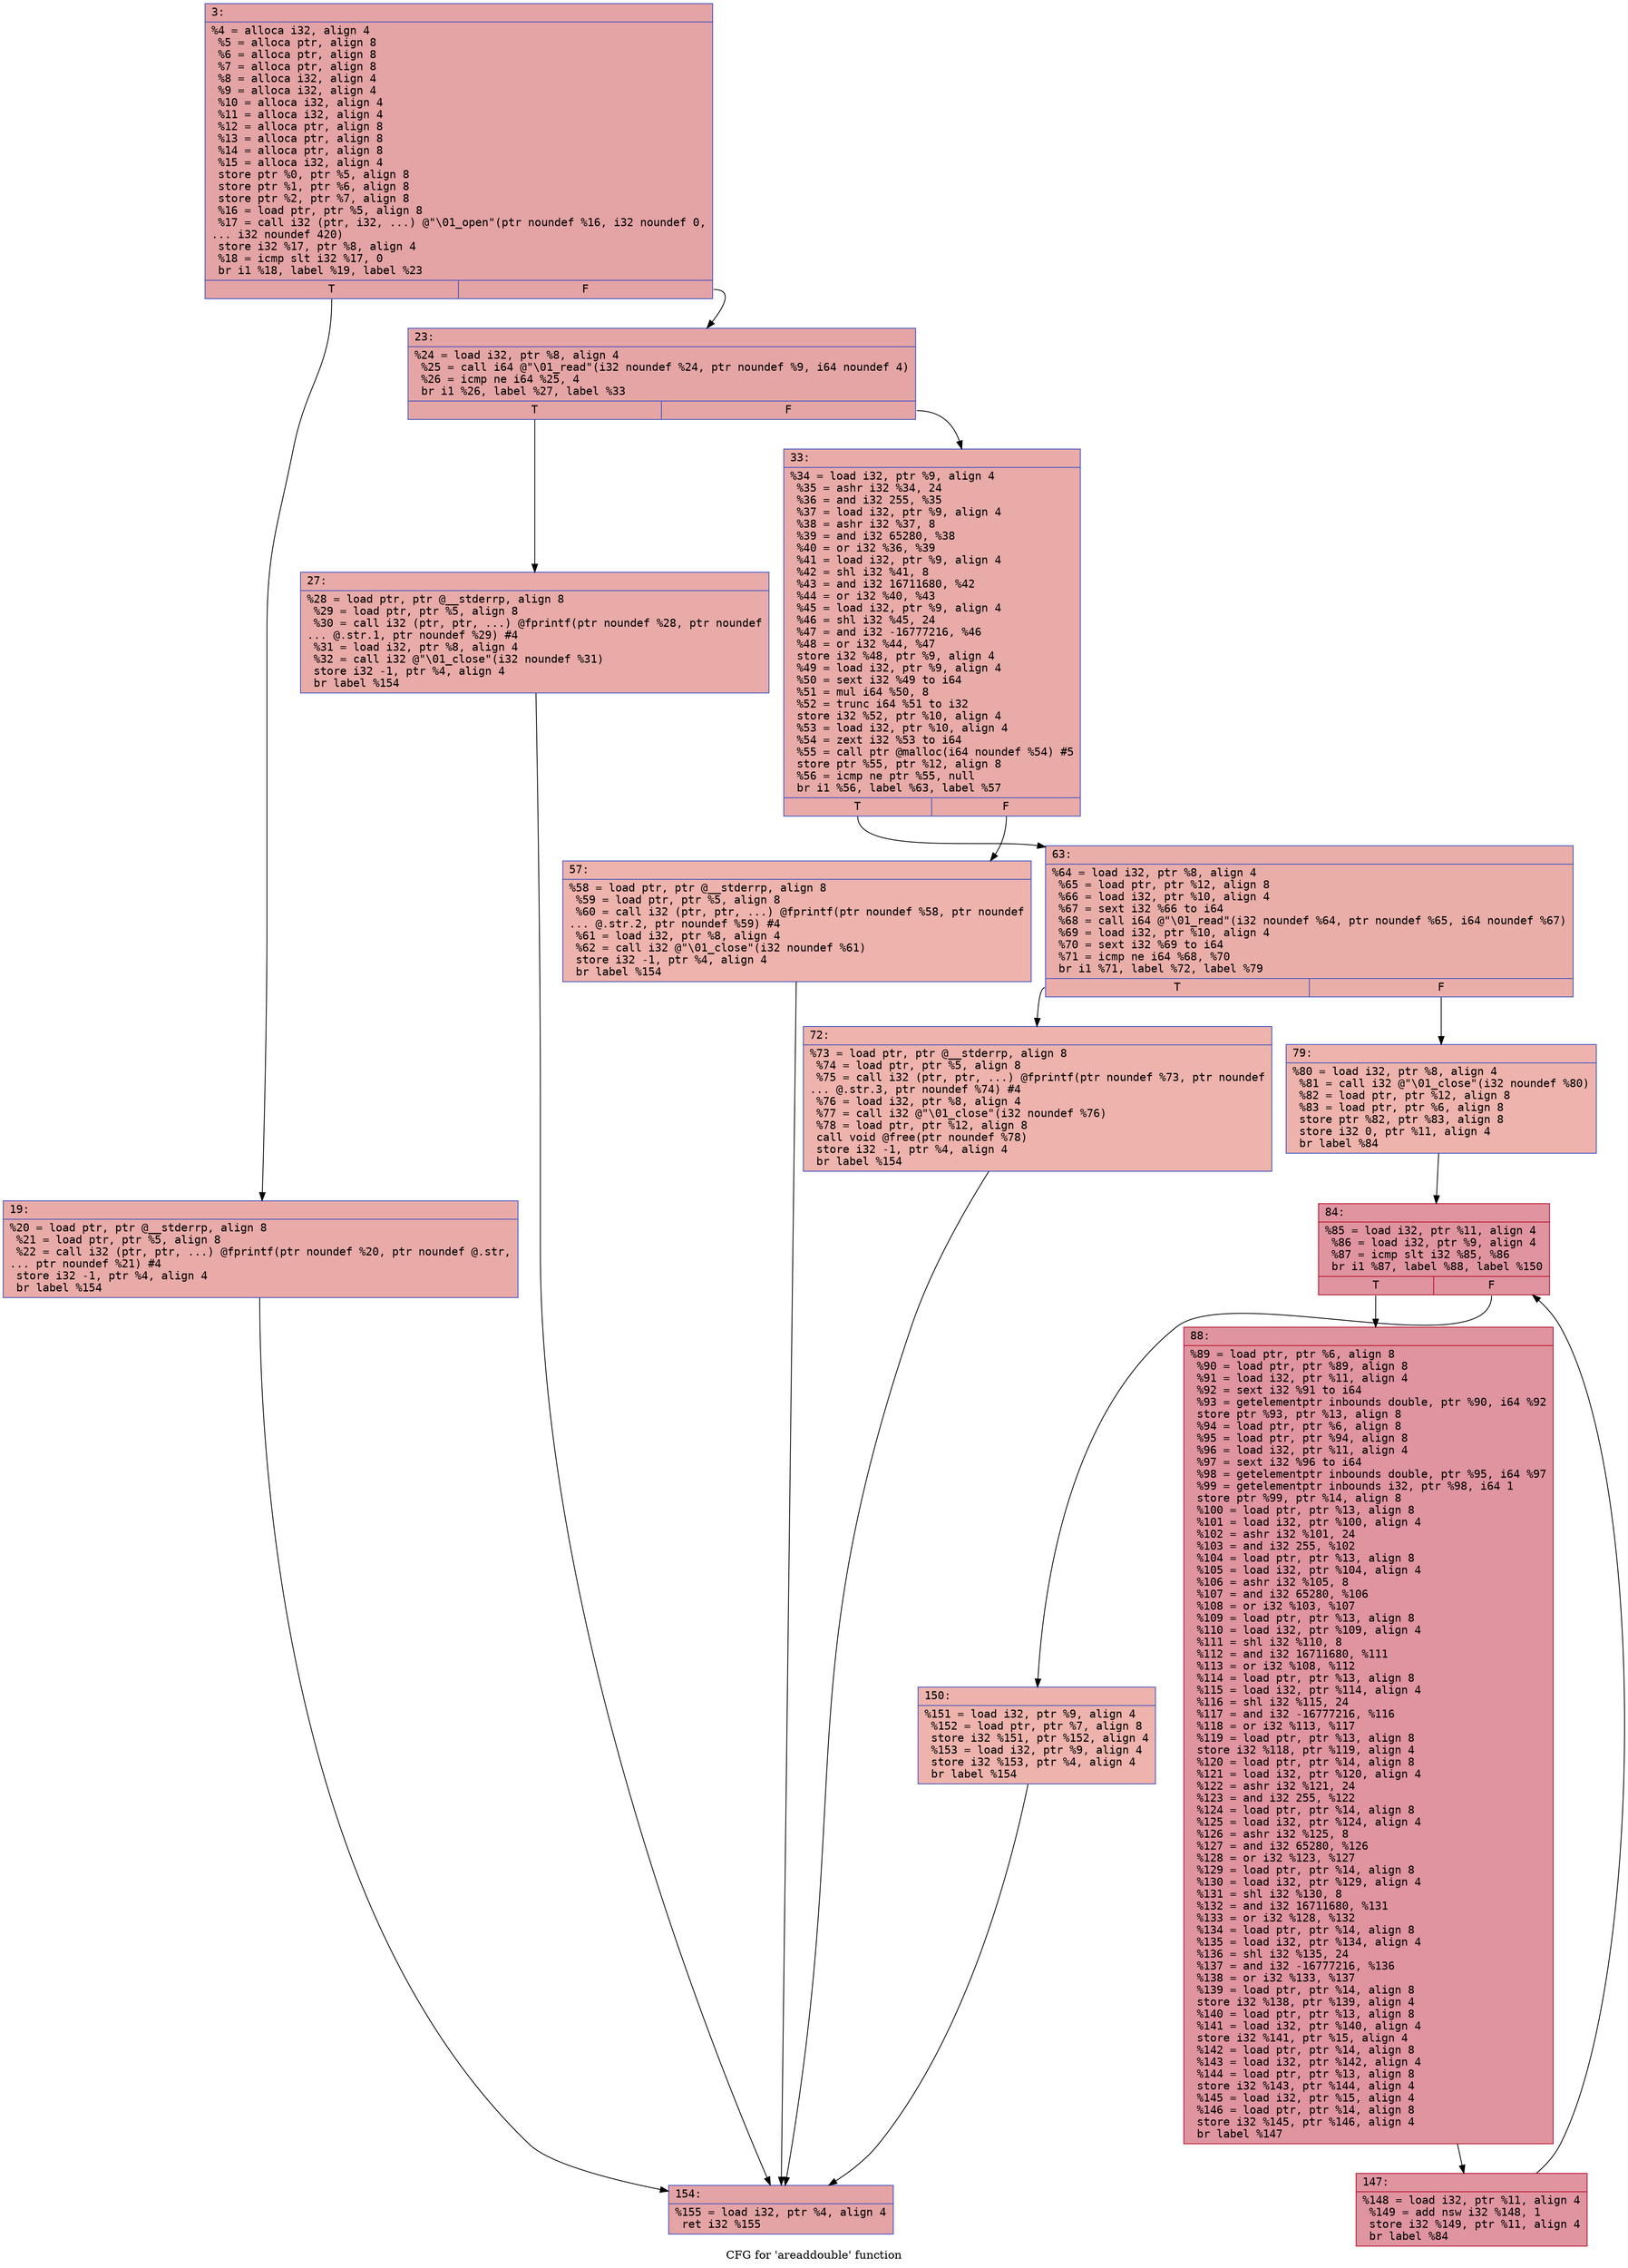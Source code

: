 digraph "CFG for 'areaddouble' function" {
	label="CFG for 'areaddouble' function";

	Node0x600002a15f90 [shape=record,color="#3d50c3ff", style=filled, fillcolor="#c32e3170" fontname="Courier",label="{3:\l|  %4 = alloca i32, align 4\l  %5 = alloca ptr, align 8\l  %6 = alloca ptr, align 8\l  %7 = alloca ptr, align 8\l  %8 = alloca i32, align 4\l  %9 = alloca i32, align 4\l  %10 = alloca i32, align 4\l  %11 = alloca i32, align 4\l  %12 = alloca ptr, align 8\l  %13 = alloca ptr, align 8\l  %14 = alloca ptr, align 8\l  %15 = alloca i32, align 4\l  store ptr %0, ptr %5, align 8\l  store ptr %1, ptr %6, align 8\l  store ptr %2, ptr %7, align 8\l  %16 = load ptr, ptr %5, align 8\l  %17 = call i32 (ptr, i32, ...) @\"\\01_open\"(ptr noundef %16, i32 noundef 0,\l... i32 noundef 420)\l  store i32 %17, ptr %8, align 4\l  %18 = icmp slt i32 %17, 0\l  br i1 %18, label %19, label %23\l|{<s0>T|<s1>F}}"];
	Node0x600002a15f90:s0 -> Node0x600002a15fe0[tooltip="3 -> 19\nProbability 37.50%" ];
	Node0x600002a15f90:s1 -> Node0x600002a16030[tooltip="3 -> 23\nProbability 62.50%" ];
	Node0x600002a15fe0 [shape=record,color="#3d50c3ff", style=filled, fillcolor="#cc403a70" fontname="Courier",label="{19:\l|  %20 = load ptr, ptr @__stderrp, align 8\l  %21 = load ptr, ptr %5, align 8\l  %22 = call i32 (ptr, ptr, ...) @fprintf(ptr noundef %20, ptr noundef @.str,\l... ptr noundef %21) #4\l  store i32 -1, ptr %4, align 4\l  br label %154\l}"];
	Node0x600002a15fe0 -> Node0x600002a163a0[tooltip="19 -> 154\nProbability 100.00%" ];
	Node0x600002a16030 [shape=record,color="#3d50c3ff", style=filled, fillcolor="#c5333470" fontname="Courier",label="{23:\l|  %24 = load i32, ptr %8, align 4\l  %25 = call i64 @\"\\01_read\"(i32 noundef %24, ptr noundef %9, i64 noundef 4)\l  %26 = icmp ne i64 %25, 4\l  br i1 %26, label %27, label %33\l|{<s0>T|<s1>F}}"];
	Node0x600002a16030:s0 -> Node0x600002a16080[tooltip="23 -> 27\nProbability 50.00%" ];
	Node0x600002a16030:s1 -> Node0x600002a160d0[tooltip="23 -> 33\nProbability 50.00%" ];
	Node0x600002a16080 [shape=record,color="#3d50c3ff", style=filled, fillcolor="#cc403a70" fontname="Courier",label="{27:\l|  %28 = load ptr, ptr @__stderrp, align 8\l  %29 = load ptr, ptr %5, align 8\l  %30 = call i32 (ptr, ptr, ...) @fprintf(ptr noundef %28, ptr noundef\l... @.str.1, ptr noundef %29) #4\l  %31 = load i32, ptr %8, align 4\l  %32 = call i32 @\"\\01_close\"(i32 noundef %31)\l  store i32 -1, ptr %4, align 4\l  br label %154\l}"];
	Node0x600002a16080 -> Node0x600002a163a0[tooltip="27 -> 154\nProbability 100.00%" ];
	Node0x600002a160d0 [shape=record,color="#3d50c3ff", style=filled, fillcolor="#cc403a70" fontname="Courier",label="{33:\l|  %34 = load i32, ptr %9, align 4\l  %35 = ashr i32 %34, 24\l  %36 = and i32 255, %35\l  %37 = load i32, ptr %9, align 4\l  %38 = ashr i32 %37, 8\l  %39 = and i32 65280, %38\l  %40 = or i32 %36, %39\l  %41 = load i32, ptr %9, align 4\l  %42 = shl i32 %41, 8\l  %43 = and i32 16711680, %42\l  %44 = or i32 %40, %43\l  %45 = load i32, ptr %9, align 4\l  %46 = shl i32 %45, 24\l  %47 = and i32 -16777216, %46\l  %48 = or i32 %44, %47\l  store i32 %48, ptr %9, align 4\l  %49 = load i32, ptr %9, align 4\l  %50 = sext i32 %49 to i64\l  %51 = mul i64 %50, 8\l  %52 = trunc i64 %51 to i32\l  store i32 %52, ptr %10, align 4\l  %53 = load i32, ptr %10, align 4\l  %54 = zext i32 %53 to i64\l  %55 = call ptr @malloc(i64 noundef %54) #5\l  store ptr %55, ptr %12, align 8\l  %56 = icmp ne ptr %55, null\l  br i1 %56, label %63, label %57\l|{<s0>T|<s1>F}}"];
	Node0x600002a160d0:s0 -> Node0x600002a16170[tooltip="33 -> 63\nProbability 62.50%" ];
	Node0x600002a160d0:s1 -> Node0x600002a16120[tooltip="33 -> 57\nProbability 37.50%" ];
	Node0x600002a16120 [shape=record,color="#3d50c3ff", style=filled, fillcolor="#d6524470" fontname="Courier",label="{57:\l|  %58 = load ptr, ptr @__stderrp, align 8\l  %59 = load ptr, ptr %5, align 8\l  %60 = call i32 (ptr, ptr, ...) @fprintf(ptr noundef %58, ptr noundef\l... @.str.2, ptr noundef %59) #4\l  %61 = load i32, ptr %8, align 4\l  %62 = call i32 @\"\\01_close\"(i32 noundef %61)\l  store i32 -1, ptr %4, align 4\l  br label %154\l}"];
	Node0x600002a16120 -> Node0x600002a163a0[tooltip="57 -> 154\nProbability 100.00%" ];
	Node0x600002a16170 [shape=record,color="#3d50c3ff", style=filled, fillcolor="#d0473d70" fontname="Courier",label="{63:\l|  %64 = load i32, ptr %8, align 4\l  %65 = load ptr, ptr %12, align 8\l  %66 = load i32, ptr %10, align 4\l  %67 = sext i32 %66 to i64\l  %68 = call i64 @\"\\01_read\"(i32 noundef %64, ptr noundef %65, i64 noundef %67)\l  %69 = load i32, ptr %10, align 4\l  %70 = sext i32 %69 to i64\l  %71 = icmp ne i64 %68, %70\l  br i1 %71, label %72, label %79\l|{<s0>T|<s1>F}}"];
	Node0x600002a16170:s0 -> Node0x600002a161c0[tooltip="63 -> 72\nProbability 50.00%" ];
	Node0x600002a16170:s1 -> Node0x600002a16210[tooltip="63 -> 79\nProbability 50.00%" ];
	Node0x600002a161c0 [shape=record,color="#3d50c3ff", style=filled, fillcolor="#d6524470" fontname="Courier",label="{72:\l|  %73 = load ptr, ptr @__stderrp, align 8\l  %74 = load ptr, ptr %5, align 8\l  %75 = call i32 (ptr, ptr, ...) @fprintf(ptr noundef %73, ptr noundef\l... @.str.3, ptr noundef %74) #4\l  %76 = load i32, ptr %8, align 4\l  %77 = call i32 @\"\\01_close\"(i32 noundef %76)\l  %78 = load ptr, ptr %12, align 8\l  call void @free(ptr noundef %78)\l  store i32 -1, ptr %4, align 4\l  br label %154\l}"];
	Node0x600002a161c0 -> Node0x600002a163a0[tooltip="72 -> 154\nProbability 100.00%" ];
	Node0x600002a16210 [shape=record,color="#3d50c3ff", style=filled, fillcolor="#d6524470" fontname="Courier",label="{79:\l|  %80 = load i32, ptr %8, align 4\l  %81 = call i32 @\"\\01_close\"(i32 noundef %80)\l  %82 = load ptr, ptr %12, align 8\l  %83 = load ptr, ptr %6, align 8\l  store ptr %82, ptr %83, align 8\l  store i32 0, ptr %11, align 4\l  br label %84\l}"];
	Node0x600002a16210 -> Node0x600002a16260[tooltip="79 -> 84\nProbability 100.00%" ];
	Node0x600002a16260 [shape=record,color="#b70d28ff", style=filled, fillcolor="#b70d2870" fontname="Courier",label="{84:\l|  %85 = load i32, ptr %11, align 4\l  %86 = load i32, ptr %9, align 4\l  %87 = icmp slt i32 %85, %86\l  br i1 %87, label %88, label %150\l|{<s0>T|<s1>F}}"];
	Node0x600002a16260:s0 -> Node0x600002a162b0[tooltip="84 -> 88\nProbability 96.88%" ];
	Node0x600002a16260:s1 -> Node0x600002a16350[tooltip="84 -> 150\nProbability 3.12%" ];
	Node0x600002a162b0 [shape=record,color="#b70d28ff", style=filled, fillcolor="#b70d2870" fontname="Courier",label="{88:\l|  %89 = load ptr, ptr %6, align 8\l  %90 = load ptr, ptr %89, align 8\l  %91 = load i32, ptr %11, align 4\l  %92 = sext i32 %91 to i64\l  %93 = getelementptr inbounds double, ptr %90, i64 %92\l  store ptr %93, ptr %13, align 8\l  %94 = load ptr, ptr %6, align 8\l  %95 = load ptr, ptr %94, align 8\l  %96 = load i32, ptr %11, align 4\l  %97 = sext i32 %96 to i64\l  %98 = getelementptr inbounds double, ptr %95, i64 %97\l  %99 = getelementptr inbounds i32, ptr %98, i64 1\l  store ptr %99, ptr %14, align 8\l  %100 = load ptr, ptr %13, align 8\l  %101 = load i32, ptr %100, align 4\l  %102 = ashr i32 %101, 24\l  %103 = and i32 255, %102\l  %104 = load ptr, ptr %13, align 8\l  %105 = load i32, ptr %104, align 4\l  %106 = ashr i32 %105, 8\l  %107 = and i32 65280, %106\l  %108 = or i32 %103, %107\l  %109 = load ptr, ptr %13, align 8\l  %110 = load i32, ptr %109, align 4\l  %111 = shl i32 %110, 8\l  %112 = and i32 16711680, %111\l  %113 = or i32 %108, %112\l  %114 = load ptr, ptr %13, align 8\l  %115 = load i32, ptr %114, align 4\l  %116 = shl i32 %115, 24\l  %117 = and i32 -16777216, %116\l  %118 = or i32 %113, %117\l  %119 = load ptr, ptr %13, align 8\l  store i32 %118, ptr %119, align 4\l  %120 = load ptr, ptr %14, align 8\l  %121 = load i32, ptr %120, align 4\l  %122 = ashr i32 %121, 24\l  %123 = and i32 255, %122\l  %124 = load ptr, ptr %14, align 8\l  %125 = load i32, ptr %124, align 4\l  %126 = ashr i32 %125, 8\l  %127 = and i32 65280, %126\l  %128 = or i32 %123, %127\l  %129 = load ptr, ptr %14, align 8\l  %130 = load i32, ptr %129, align 4\l  %131 = shl i32 %130, 8\l  %132 = and i32 16711680, %131\l  %133 = or i32 %128, %132\l  %134 = load ptr, ptr %14, align 8\l  %135 = load i32, ptr %134, align 4\l  %136 = shl i32 %135, 24\l  %137 = and i32 -16777216, %136\l  %138 = or i32 %133, %137\l  %139 = load ptr, ptr %14, align 8\l  store i32 %138, ptr %139, align 4\l  %140 = load ptr, ptr %13, align 8\l  %141 = load i32, ptr %140, align 4\l  store i32 %141, ptr %15, align 4\l  %142 = load ptr, ptr %14, align 8\l  %143 = load i32, ptr %142, align 4\l  %144 = load ptr, ptr %13, align 8\l  store i32 %143, ptr %144, align 4\l  %145 = load i32, ptr %15, align 4\l  %146 = load ptr, ptr %14, align 8\l  store i32 %145, ptr %146, align 4\l  br label %147\l}"];
	Node0x600002a162b0 -> Node0x600002a16300[tooltip="88 -> 147\nProbability 100.00%" ];
	Node0x600002a16300 [shape=record,color="#b70d28ff", style=filled, fillcolor="#b70d2870" fontname="Courier",label="{147:\l|  %148 = load i32, ptr %11, align 4\l  %149 = add nsw i32 %148, 1\l  store i32 %149, ptr %11, align 4\l  br label %84\l}"];
	Node0x600002a16300 -> Node0x600002a16260[tooltip="147 -> 84\nProbability 100.00%" ];
	Node0x600002a16350 [shape=record,color="#3d50c3ff", style=filled, fillcolor="#d6524470" fontname="Courier",label="{150:\l|  %151 = load i32, ptr %9, align 4\l  %152 = load ptr, ptr %7, align 8\l  store i32 %151, ptr %152, align 4\l  %153 = load i32, ptr %9, align 4\l  store i32 %153, ptr %4, align 4\l  br label %154\l}"];
	Node0x600002a16350 -> Node0x600002a163a0[tooltip="150 -> 154\nProbability 100.00%" ];
	Node0x600002a163a0 [shape=record,color="#3d50c3ff", style=filled, fillcolor="#c32e3170" fontname="Courier",label="{154:\l|  %155 = load i32, ptr %4, align 4\l  ret i32 %155\l}"];
}
